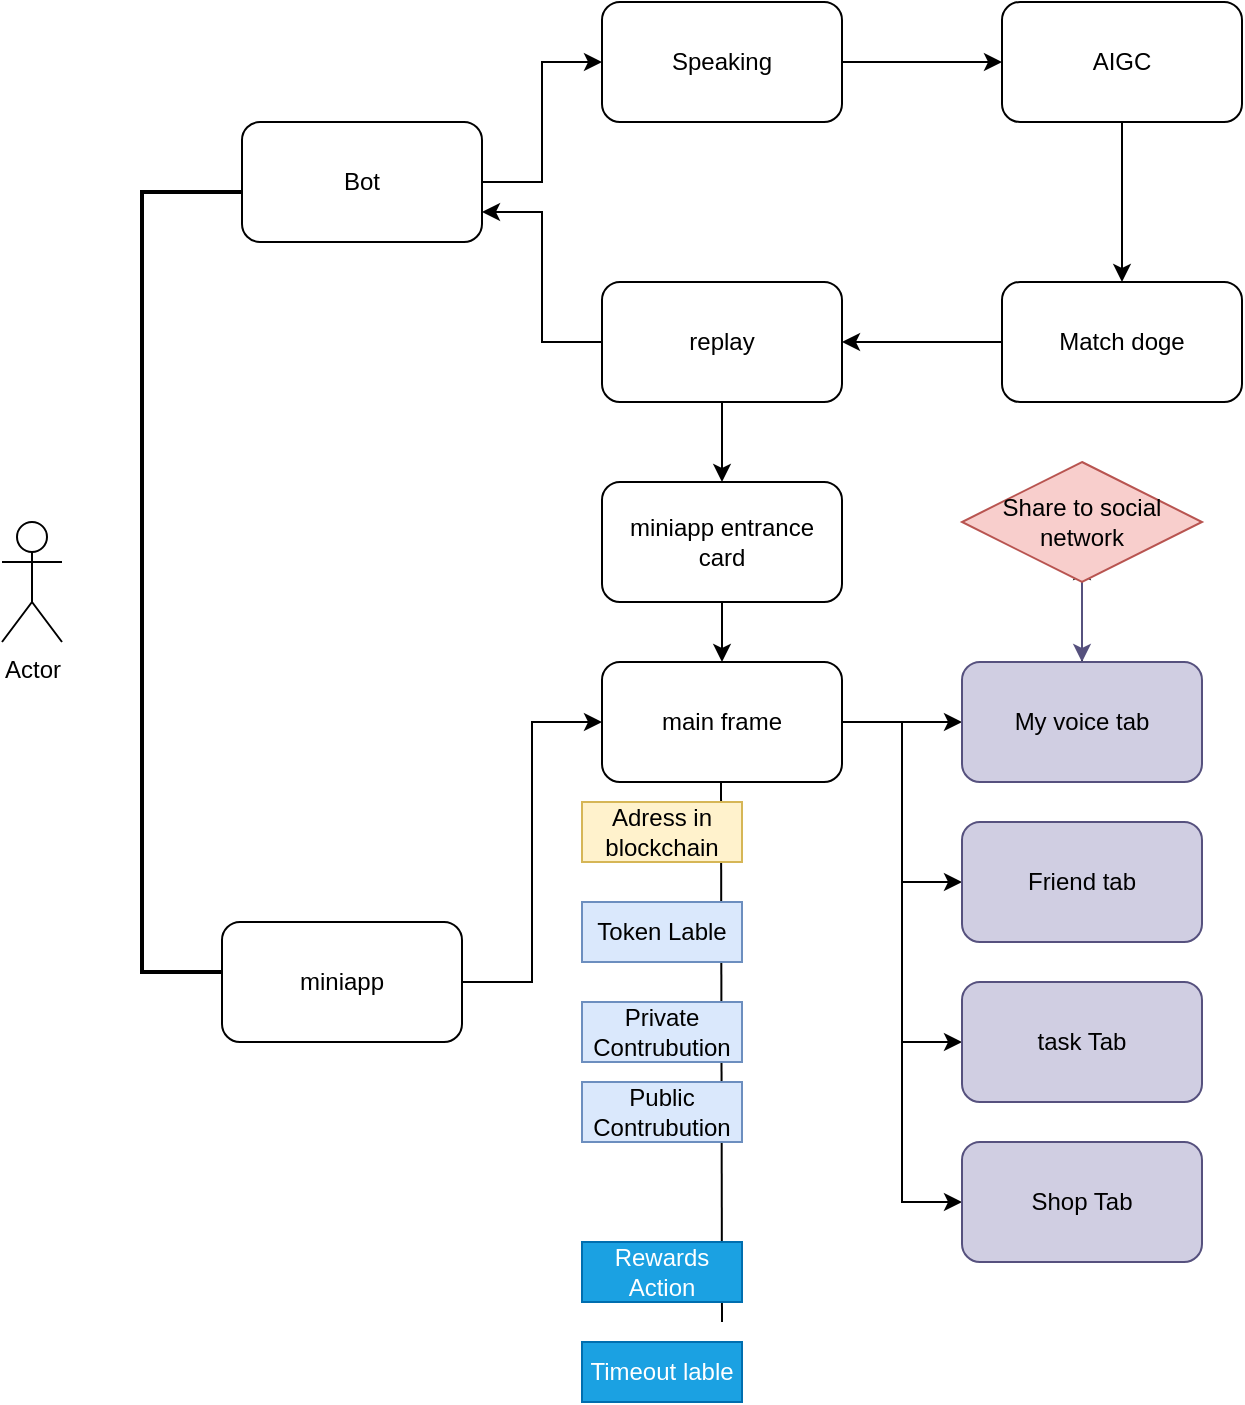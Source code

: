 <mxfile version="16.6.6" type="github">
  <diagram id="DSrccoPb1L_ZYDu_fJc8" name="Page-1">
    <mxGraphModel dx="946" dy="1773" grid="1" gridSize="10" guides="1" tooltips="1" connect="1" arrows="1" fold="1" page="1" pageScale="1" pageWidth="827" pageHeight="1169" math="0" shadow="0">
      <root>
        <mxCell id="0" />
        <mxCell id="1" parent="0" />
        <mxCell id="VGhOZueXq3OKFW1K8l53-1" value="Actor" style="shape=umlActor;verticalLabelPosition=bottom;verticalAlign=top;html=1;outlineConnect=0;" parent="1" vertex="1">
          <mxGeometry x="80" y="80" width="30" height="60" as="geometry" />
        </mxCell>
        <mxCell id="VGhOZueXq3OKFW1K8l53-2" value="" style="strokeWidth=2;html=1;shape=mxgraph.flowchart.annotation_1;align=left;pointerEvents=1;" parent="1" vertex="1">
          <mxGeometry x="150" y="-85" width="50" height="390" as="geometry" />
        </mxCell>
        <mxCell id="o6MthNvXkS97YDRX8jHn-4" value="" style="edgeStyle=orthogonalEdgeStyle;rounded=0;orthogonalLoop=1;jettySize=auto;html=1;" edge="1" parent="1" source="o6MthNvXkS97YDRX8jHn-1" target="o6MthNvXkS97YDRX8jHn-3">
          <mxGeometry relative="1" as="geometry" />
        </mxCell>
        <mxCell id="o6MthNvXkS97YDRX8jHn-1" value="Bot" style="rounded=1;whiteSpace=wrap;html=1;" vertex="1" parent="1">
          <mxGeometry x="200" y="-120" width="120" height="60" as="geometry" />
        </mxCell>
        <mxCell id="o6MthNvXkS97YDRX8jHn-16" style="edgeStyle=orthogonalEdgeStyle;rounded=0;orthogonalLoop=1;jettySize=auto;html=1;entryX=0;entryY=0.5;entryDx=0;entryDy=0;" edge="1" parent="1" source="o6MthNvXkS97YDRX8jHn-2" target="o6MthNvXkS97YDRX8jHn-14">
          <mxGeometry relative="1" as="geometry" />
        </mxCell>
        <mxCell id="o6MthNvXkS97YDRX8jHn-2" value="miniapp" style="rounded=1;whiteSpace=wrap;html=1;" vertex="1" parent="1">
          <mxGeometry x="190" y="280" width="120" height="60" as="geometry" />
        </mxCell>
        <mxCell id="o6MthNvXkS97YDRX8jHn-6" value="" style="edgeStyle=orthogonalEdgeStyle;rounded=0;orthogonalLoop=1;jettySize=auto;html=1;" edge="1" parent="1" source="o6MthNvXkS97YDRX8jHn-3" target="o6MthNvXkS97YDRX8jHn-5">
          <mxGeometry relative="1" as="geometry" />
        </mxCell>
        <mxCell id="o6MthNvXkS97YDRX8jHn-3" value="Speaking" style="rounded=1;whiteSpace=wrap;html=1;" vertex="1" parent="1">
          <mxGeometry x="380" y="-180" width="120" height="60" as="geometry" />
        </mxCell>
        <mxCell id="o6MthNvXkS97YDRX8jHn-8" value="" style="edgeStyle=orthogonalEdgeStyle;rounded=0;orthogonalLoop=1;jettySize=auto;html=1;" edge="1" parent="1" source="o6MthNvXkS97YDRX8jHn-5" target="o6MthNvXkS97YDRX8jHn-7">
          <mxGeometry relative="1" as="geometry" />
        </mxCell>
        <mxCell id="o6MthNvXkS97YDRX8jHn-5" value="AIGC" style="whiteSpace=wrap;html=1;rounded=1;" vertex="1" parent="1">
          <mxGeometry x="580" y="-180" width="120" height="60" as="geometry" />
        </mxCell>
        <mxCell id="o6MthNvXkS97YDRX8jHn-10" value="" style="edgeStyle=orthogonalEdgeStyle;rounded=0;orthogonalLoop=1;jettySize=auto;html=1;" edge="1" parent="1" source="o6MthNvXkS97YDRX8jHn-7" target="o6MthNvXkS97YDRX8jHn-9">
          <mxGeometry relative="1" as="geometry" />
        </mxCell>
        <mxCell id="o6MthNvXkS97YDRX8jHn-7" value="Match doge" style="whiteSpace=wrap;html=1;rounded=1;" vertex="1" parent="1">
          <mxGeometry x="580" y="-40" width="120" height="60" as="geometry" />
        </mxCell>
        <mxCell id="o6MthNvXkS97YDRX8jHn-11" style="edgeStyle=orthogonalEdgeStyle;rounded=0;orthogonalLoop=1;jettySize=auto;html=1;entryX=1;entryY=0.75;entryDx=0;entryDy=0;" edge="1" parent="1" source="o6MthNvXkS97YDRX8jHn-9" target="o6MthNvXkS97YDRX8jHn-1">
          <mxGeometry relative="1" as="geometry" />
        </mxCell>
        <mxCell id="o6MthNvXkS97YDRX8jHn-13" value="" style="edgeStyle=orthogonalEdgeStyle;rounded=0;orthogonalLoop=1;jettySize=auto;html=1;" edge="1" parent="1" source="o6MthNvXkS97YDRX8jHn-9" target="o6MthNvXkS97YDRX8jHn-12">
          <mxGeometry relative="1" as="geometry" />
        </mxCell>
        <mxCell id="o6MthNvXkS97YDRX8jHn-9" value="replay" style="whiteSpace=wrap;html=1;rounded=1;" vertex="1" parent="1">
          <mxGeometry x="380" y="-40" width="120" height="60" as="geometry" />
        </mxCell>
        <mxCell id="o6MthNvXkS97YDRX8jHn-15" value="" style="edgeStyle=orthogonalEdgeStyle;rounded=0;orthogonalLoop=1;jettySize=auto;html=1;" edge="1" parent="1" source="o6MthNvXkS97YDRX8jHn-12" target="o6MthNvXkS97YDRX8jHn-14">
          <mxGeometry relative="1" as="geometry" />
        </mxCell>
        <mxCell id="o6MthNvXkS97YDRX8jHn-12" value="miniapp entrance card" style="whiteSpace=wrap;html=1;rounded=1;" vertex="1" parent="1">
          <mxGeometry x="380" y="60" width="120" height="60" as="geometry" />
        </mxCell>
        <mxCell id="o6MthNvXkS97YDRX8jHn-17" style="edgeStyle=orthogonalEdgeStyle;rounded=0;orthogonalLoop=1;jettySize=auto;html=1;" edge="1" parent="1" source="o6MthNvXkS97YDRX8jHn-14">
          <mxGeometry relative="1" as="geometry">
            <mxPoint x="560" y="180" as="targetPoint" />
          </mxGeometry>
        </mxCell>
        <mxCell id="o6MthNvXkS97YDRX8jHn-19" style="edgeStyle=orthogonalEdgeStyle;rounded=0;orthogonalLoop=1;jettySize=auto;html=1;" edge="1" parent="1" target="o6MthNvXkS97YDRX8jHn-20">
          <mxGeometry relative="1" as="geometry">
            <mxPoint x="530" y="270" as="targetPoint" />
            <mxPoint x="510" y="180" as="sourcePoint" />
            <Array as="points">
              <mxPoint x="530" y="180" />
              <mxPoint x="530" y="260" />
            </Array>
          </mxGeometry>
        </mxCell>
        <mxCell id="o6MthNvXkS97YDRX8jHn-24" style="edgeStyle=orthogonalEdgeStyle;rounded=0;orthogonalLoop=1;jettySize=auto;html=1;entryX=0;entryY=0.5;entryDx=0;entryDy=0;" edge="1" parent="1" source="o6MthNvXkS97YDRX8jHn-14" target="o6MthNvXkS97YDRX8jHn-22">
          <mxGeometry relative="1" as="geometry" />
        </mxCell>
        <mxCell id="o6MthNvXkS97YDRX8jHn-25" style="edgeStyle=orthogonalEdgeStyle;rounded=0;orthogonalLoop=1;jettySize=auto;html=1;entryX=0;entryY=0.5;entryDx=0;entryDy=0;" edge="1" parent="1" source="o6MthNvXkS97YDRX8jHn-14" target="o6MthNvXkS97YDRX8jHn-23">
          <mxGeometry relative="1" as="geometry">
            <Array as="points">
              <mxPoint x="530" y="180" />
              <mxPoint x="530" y="420" />
            </Array>
          </mxGeometry>
        </mxCell>
        <mxCell id="o6MthNvXkS97YDRX8jHn-14" value="main frame" style="whiteSpace=wrap;html=1;rounded=1;" vertex="1" parent="1">
          <mxGeometry x="380" y="150" width="120" height="60" as="geometry" />
        </mxCell>
        <mxCell id="o6MthNvXkS97YDRX8jHn-26" style="edgeStyle=orthogonalEdgeStyle;rounded=0;orthogonalLoop=1;jettySize=auto;html=1;" edge="1" parent="1" source="o6MthNvXkS97YDRX8jHn-18">
          <mxGeometry relative="1" as="geometry">
            <mxPoint x="620" y="100" as="targetPoint" />
          </mxGeometry>
        </mxCell>
        <mxCell id="o6MthNvXkS97YDRX8jHn-18" value="My voice tab" style="rounded=1;whiteSpace=wrap;html=1;fillColor=#d0cee2;strokeColor=#56517e;" vertex="1" parent="1">
          <mxGeometry x="560" y="150" width="120" height="60" as="geometry" />
        </mxCell>
        <mxCell id="o6MthNvXkS97YDRX8jHn-20" value="Friend tab" style="rounded=1;whiteSpace=wrap;html=1;fillColor=#d0cee2;strokeColor=#56517e;" vertex="1" parent="1">
          <mxGeometry x="560" y="230" width="120" height="60" as="geometry" />
        </mxCell>
        <mxCell id="o6MthNvXkS97YDRX8jHn-22" value="task Tab" style="rounded=1;whiteSpace=wrap;html=1;fillColor=#d0cee2;strokeColor=#56517e;" vertex="1" parent="1">
          <mxGeometry x="560" y="310" width="120" height="60" as="geometry" />
        </mxCell>
        <mxCell id="o6MthNvXkS97YDRX8jHn-23" value="Shop Tab" style="rounded=1;whiteSpace=wrap;html=1;fillColor=#d0cee2;strokeColor=#56517e;" vertex="1" parent="1">
          <mxGeometry x="560" y="390" width="120" height="60" as="geometry" />
        </mxCell>
        <mxCell id="o6MthNvXkS97YDRX8jHn-29" value="" style="edgeStyle=orthogonalEdgeStyle;rounded=0;orthogonalLoop=1;jettySize=auto;html=1;fillColor=#d0cee2;strokeColor=#56517e;" edge="1" parent="1" source="o6MthNvXkS97YDRX8jHn-28" target="o6MthNvXkS97YDRX8jHn-18">
          <mxGeometry relative="1" as="geometry" />
        </mxCell>
        <mxCell id="o6MthNvXkS97YDRX8jHn-28" value="Share to social network" style="rhombus;whiteSpace=wrap;html=1;fillColor=#f8cecc;strokeColor=#b85450;" vertex="1" parent="1">
          <mxGeometry x="560" y="50" width="120" height="60" as="geometry" />
        </mxCell>
        <mxCell id="o6MthNvXkS97YDRX8jHn-32" value="" style="endArrow=none;html=1;rounded=0;" edge="1" parent="1">
          <mxGeometry width="50" height="50" relative="1" as="geometry">
            <mxPoint x="440" y="480" as="sourcePoint" />
            <mxPoint x="439.5" y="210" as="targetPoint" />
          </mxGeometry>
        </mxCell>
        <mxCell id="o6MthNvXkS97YDRX8jHn-35" value="Token Lable" style="rounded=0;whiteSpace=wrap;html=1;fillColor=#dae8fc;strokeColor=#6c8ebf;" vertex="1" parent="1">
          <mxGeometry x="370" y="270" width="80" height="30" as="geometry" />
        </mxCell>
        <mxCell id="o6MthNvXkS97YDRX8jHn-36" value="Adress in blockchain" style="rounded=0;whiteSpace=wrap;html=1;fillColor=#fff2cc;strokeColor=#d6b656;" vertex="1" parent="1">
          <mxGeometry x="370" y="220" width="80" height="30" as="geometry" />
        </mxCell>
        <mxCell id="o6MthNvXkS97YDRX8jHn-37" value="Private Contrubution" style="rounded=0;whiteSpace=wrap;html=1;fillColor=#dae8fc;strokeColor=#6c8ebf;" vertex="1" parent="1">
          <mxGeometry x="370" y="320" width="80" height="30" as="geometry" />
        </mxCell>
        <mxCell id="o6MthNvXkS97YDRX8jHn-38" value="Rewards Action" style="rounded=0;whiteSpace=wrap;html=1;fillColor=#1ba1e2;fontColor=#ffffff;strokeColor=#006EAF;" vertex="1" parent="1">
          <mxGeometry x="370" y="440" width="80" height="30" as="geometry" />
        </mxCell>
        <mxCell id="o6MthNvXkS97YDRX8jHn-39" value="Timeout lable" style="rounded=0;whiteSpace=wrap;html=1;fillColor=#1ba1e2;fontColor=#ffffff;strokeColor=#006EAF;" vertex="1" parent="1">
          <mxGeometry x="370" y="490" width="80" height="30" as="geometry" />
        </mxCell>
        <mxCell id="o6MthNvXkS97YDRX8jHn-40" value="Public Contrubution" style="rounded=0;whiteSpace=wrap;html=1;fillColor=#dae8fc;strokeColor=#6c8ebf;" vertex="1" parent="1">
          <mxGeometry x="370" y="360" width="80" height="30" as="geometry" />
        </mxCell>
      </root>
    </mxGraphModel>
  </diagram>
</mxfile>
